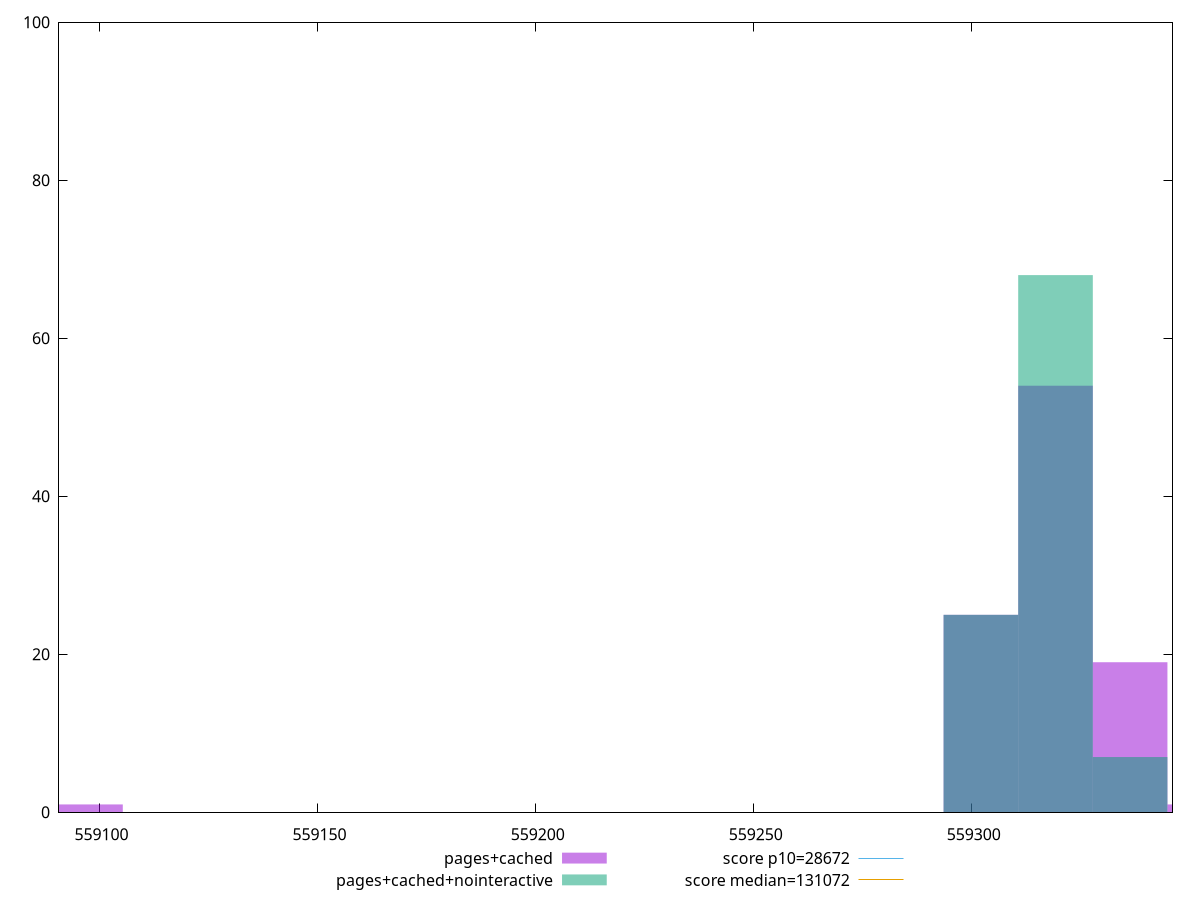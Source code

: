 reset

$pagesCached <<EOF
559096.789501736 1
559336.2899929247 19
559319.1828149826 54
559302.0756370405 25
559353.3971708666 1
EOF

$pagesCachedNointeractive <<EOF
559319.1828149826 68
559302.0756370405 25
559336.2899929247 7
EOF

set key outside below
set boxwidth 17.107177942039534
set xrange [559090.7185985723:559346.0052173185]
set yrange [0:100]
set style fill transparent solid 0.5 noborder

set parametric
set terminal svg size 640, 500 enhanced background rgb 'white'
set output "report_00007_2020-12-11T15:55:29.892Z/uses-long-cache-ttl/comparison/histogram/2_vs_3.svg"

plot $pagesCached title "pages+cached" with boxes, \
     $pagesCachedNointeractive title "pages+cached+nointeractive" with boxes, \
     28672,t title "score p10=28672", \
     131072,t title "score median=131072"

reset
